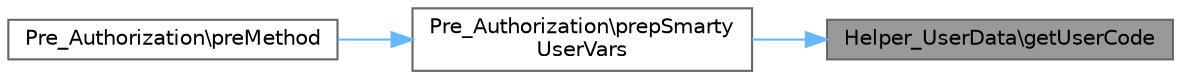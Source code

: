 digraph "Helper_UserData\getUserCode"
{
 // LATEX_PDF_SIZE
  bgcolor="transparent";
  edge [fontname=Helvetica,fontsize=10,labelfontname=Helvetica,labelfontsize=10];
  node [fontname=Helvetica,fontsize=10,shape=box,height=0.2,width=0.4];
  rankdir="RL";
  Node1 [id="Node000001",label="Helper_UserData\\getUserCode",height=0.2,width=0.4,color="gray40", fillcolor="grey60", style="filled", fontcolor="black",tooltip="Gets the user's identifying code."];
  Node1 -> Node2 [id="edge1_Node000001_Node000002",dir="back",color="steelblue1",style="solid",tooltip=" "];
  Node2 [id="Node000002",label="Pre_Authorization\\prepSmarty\lUserVars",height=0.2,width=0.4,color="grey40", fillcolor="white", style="filled",URL="$class_pre___authorization.html#a98b1e28e0dae15dabab8579160a578c4",tooltip="Prepares user variables for Smarty templates."];
  Node2 -> Node3 [id="edge2_Node000002_Node000003",dir="back",color="steelblue1",style="solid",tooltip=" "];
  Node3 [id="Node000003",label="Pre_Authorization\\preMethod",height=0.2,width=0.4,color="grey40", fillcolor="white", style="filled",URL="$class_pre___authorization.html#a76bab6a36a40f77fe3199b9bebb91511",tooltip="Main entry point for the authorization process."];
}
